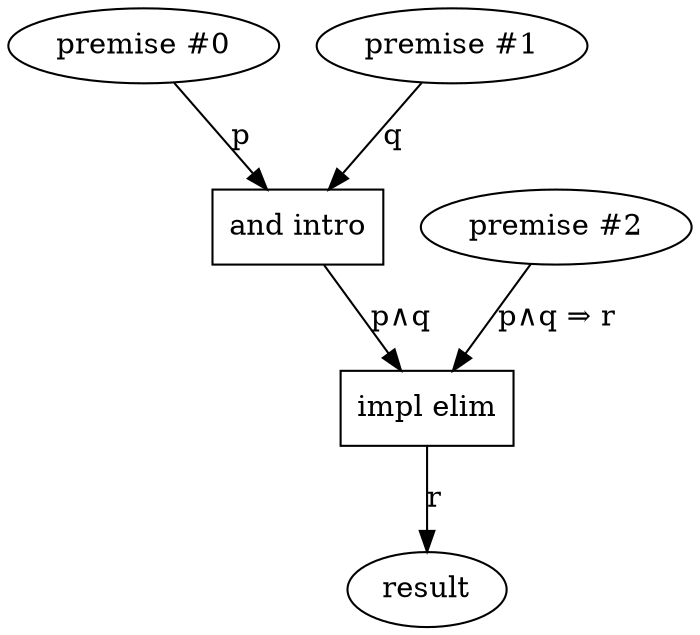 digraph G {
    {
        p0 [label="premise #0"]
        p1 [label="premise #1"]
        p2 [label="premise #2"]
        ai0 [label="and intro" shape="rectangle"]
        ie0 [label="impl elim" shape="rectangle"]
    }
    p0 -> ai0 [label="p"];
    p1 -> ai0 [label="q"];
    ai0 -> ie0 [label="p∧q"];
    p2 -> ie0 [label="p∧q ⇒ r"];
    ie0 -> "result" [label="r"];
}
